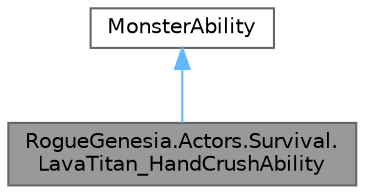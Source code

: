 digraph "RogueGenesia.Actors.Survival.LavaTitan_HandCrushAbility"
{
 // LATEX_PDF_SIZE
  bgcolor="transparent";
  edge [fontname=Helvetica,fontsize=10,labelfontname=Helvetica,labelfontsize=10];
  node [fontname=Helvetica,fontsize=10,shape=box,height=0.2,width=0.4];
  Node1 [label="RogueGenesia.Actors.Survival.\lLavaTitan_HandCrushAbility",height=0.2,width=0.4,color="gray40", fillcolor="grey60", style="filled", fontcolor="black",tooltip=" "];
  Node2 -> Node1 [dir="back",color="steelblue1",style="solid"];
  Node2 [label="MonsterAbility",height=0.2,width=0.4,color="gray40", fillcolor="white", style="filled",URL="$class_rogue_genesia_1_1_data_1_1_monster_ability.html",tooltip=" "];
}
